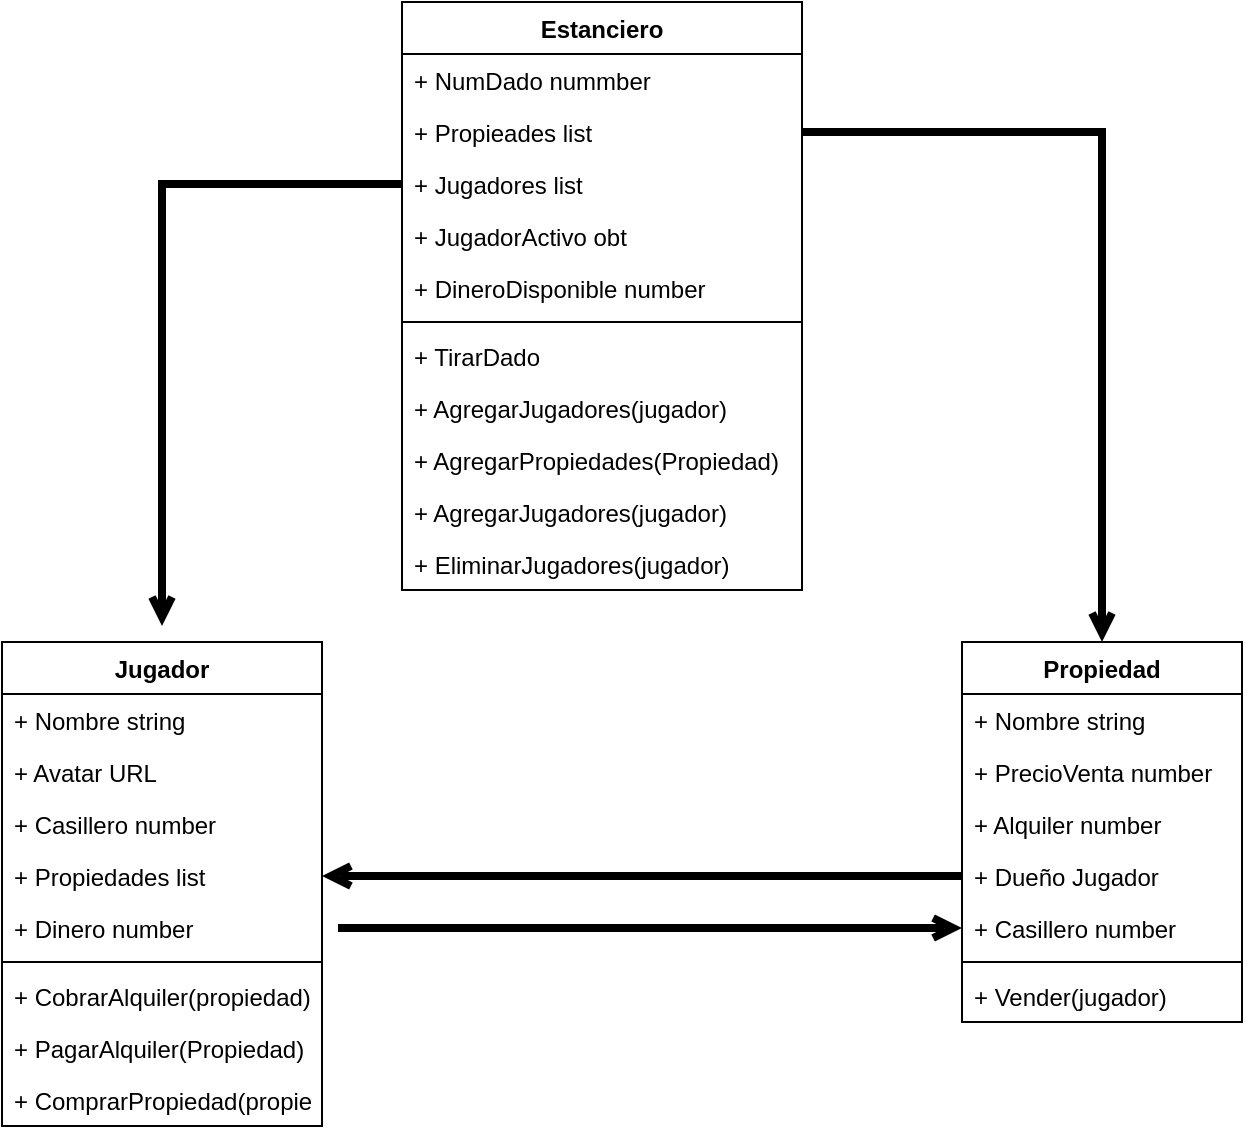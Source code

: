<mxfile version="15.3.5" type="device"><diagram id="_-aAlhzWoyADj2nsPdwX" name="Página-1"><mxGraphModel dx="868" dy="520" grid="1" gridSize="10" guides="1" tooltips="1" connect="1" arrows="1" fold="1" page="1" pageScale="1" pageWidth="1169" pageHeight="827" math="0" shadow="0"><root><mxCell id="0"/><mxCell id="1" parent="0"/><mxCell id="PNF6pKGjjQ2byCbw6IJM-1" value="Jugador" style="swimlane;fontStyle=1;align=center;verticalAlign=top;childLayout=stackLayout;horizontal=1;startSize=26;horizontalStack=0;resizeParent=1;resizeParentMax=0;resizeLast=0;collapsible=1;marginBottom=0;hachureGap=4;pointerEvents=0;" vertex="1" parent="1"><mxGeometry x="200" y="360" width="160" height="242" as="geometry"/></mxCell><mxCell id="PNF6pKGjjQ2byCbw6IJM-2" value="+ Nombre string" style="text;strokeColor=none;fillColor=none;align=left;verticalAlign=top;spacingLeft=4;spacingRight=4;overflow=hidden;rotatable=0;points=[[0,0.5],[1,0.5]];portConstraint=eastwest;" vertex="1" parent="PNF6pKGjjQ2byCbw6IJM-1"><mxGeometry y="26" width="160" height="26" as="geometry"/></mxCell><mxCell id="PNF6pKGjjQ2byCbw6IJM-5" value="+ Avatar URL" style="text;strokeColor=none;fillColor=none;align=left;verticalAlign=top;spacingLeft=4;spacingRight=4;overflow=hidden;rotatable=0;points=[[0,0.5],[1,0.5]];portConstraint=eastwest;" vertex="1" parent="PNF6pKGjjQ2byCbw6IJM-1"><mxGeometry y="52" width="160" height="26" as="geometry"/></mxCell><mxCell id="PNF6pKGjjQ2byCbw6IJM-8" value="+ Casillero number" style="text;strokeColor=none;fillColor=none;align=left;verticalAlign=top;spacingLeft=4;spacingRight=4;overflow=hidden;rotatable=0;points=[[0,0.5],[1,0.5]];portConstraint=eastwest;" vertex="1" parent="PNF6pKGjjQ2byCbw6IJM-1"><mxGeometry y="78" width="160" height="26" as="geometry"/></mxCell><mxCell id="PNF6pKGjjQ2byCbw6IJM-7" value="+ Propiedades list" style="text;strokeColor=none;fillColor=none;align=left;verticalAlign=top;spacingLeft=4;spacingRight=4;overflow=hidden;rotatable=0;points=[[0,0.5],[1,0.5]];portConstraint=eastwest;" vertex="1" parent="PNF6pKGjjQ2byCbw6IJM-1"><mxGeometry y="104" width="160" height="26" as="geometry"/></mxCell><mxCell id="PNF6pKGjjQ2byCbw6IJM-6" value="+ Dinero number" style="text;strokeColor=none;fillColor=none;align=left;verticalAlign=top;spacingLeft=4;spacingRight=4;overflow=hidden;rotatable=0;points=[[0,0.5],[1,0.5]];portConstraint=eastwest;" vertex="1" parent="PNF6pKGjjQ2byCbw6IJM-1"><mxGeometry y="130" width="160" height="26" as="geometry"/></mxCell><mxCell id="PNF6pKGjjQ2byCbw6IJM-3" value="" style="line;strokeWidth=1;fillColor=none;align=left;verticalAlign=middle;spacingTop=-1;spacingLeft=3;spacingRight=3;rotatable=0;labelPosition=right;points=[];portConstraint=eastwest;" vertex="1" parent="PNF6pKGjjQ2byCbw6IJM-1"><mxGeometry y="156" width="160" height="8" as="geometry"/></mxCell><mxCell id="PNF6pKGjjQ2byCbw6IJM-4" value="+ CobrarAlquiler(propiedad)" style="text;strokeColor=none;fillColor=none;align=left;verticalAlign=top;spacingLeft=4;spacingRight=4;overflow=hidden;rotatable=0;points=[[0,0.5],[1,0.5]];portConstraint=eastwest;" vertex="1" parent="PNF6pKGjjQ2byCbw6IJM-1"><mxGeometry y="164" width="160" height="26" as="geometry"/></mxCell><mxCell id="PNF6pKGjjQ2byCbw6IJM-9" value="+ PagarAlquiler(Propiedad)&#10;" style="text;strokeColor=none;fillColor=none;align=left;verticalAlign=top;spacingLeft=4;spacingRight=4;overflow=hidden;rotatable=0;points=[[0,0.5],[1,0.5]];portConstraint=eastwest;" vertex="1" parent="PNF6pKGjjQ2byCbw6IJM-1"><mxGeometry y="190" width="160" height="26" as="geometry"/></mxCell><mxCell id="PNF6pKGjjQ2byCbw6IJM-10" value="+ ComprarPropiedad(propiedad)" style="text;strokeColor=none;fillColor=none;align=left;verticalAlign=top;spacingLeft=4;spacingRight=4;overflow=hidden;rotatable=0;points=[[0,0.5],[1,0.5]];portConstraint=eastwest;" vertex="1" parent="PNF6pKGjjQ2byCbw6IJM-1"><mxGeometry y="216" width="160" height="26" as="geometry"/></mxCell><mxCell id="PNF6pKGjjQ2byCbw6IJM-11" value="Estanciero" style="swimlane;fontStyle=1;childLayout=stackLayout;horizontal=1;startSize=26;fillColor=none;horizontalStack=0;resizeParent=1;resizeParentMax=0;resizeLast=0;collapsible=1;marginBottom=0;hachureGap=4;pointerEvents=0;" vertex="1" parent="1"><mxGeometry x="400" y="40" width="200" height="294" as="geometry"/></mxCell><mxCell id="PNF6pKGjjQ2byCbw6IJM-12" value="+ NumDado nummber" style="text;strokeColor=none;fillColor=none;align=left;verticalAlign=top;spacingLeft=4;spacingRight=4;overflow=hidden;rotatable=0;points=[[0,0.5],[1,0.5]];portConstraint=eastwest;" vertex="1" parent="PNF6pKGjjQ2byCbw6IJM-11"><mxGeometry y="26" width="200" height="26" as="geometry"/></mxCell><mxCell id="PNF6pKGjjQ2byCbw6IJM-13" value="+ Propieades list" style="text;strokeColor=none;fillColor=none;align=left;verticalAlign=top;spacingLeft=4;spacingRight=4;overflow=hidden;rotatable=0;points=[[0,0.5],[1,0.5]];portConstraint=eastwest;" vertex="1" parent="PNF6pKGjjQ2byCbw6IJM-11"><mxGeometry y="52" width="200" height="26" as="geometry"/></mxCell><mxCell id="PNF6pKGjjQ2byCbw6IJM-14" value="+ Jugadores list" style="text;strokeColor=none;fillColor=none;align=left;verticalAlign=top;spacingLeft=4;spacingRight=4;overflow=hidden;rotatable=0;points=[[0,0.5],[1,0.5]];portConstraint=eastwest;" vertex="1" parent="PNF6pKGjjQ2byCbw6IJM-11"><mxGeometry y="78" width="200" height="26" as="geometry"/></mxCell><mxCell id="PNF6pKGjjQ2byCbw6IJM-15" value="+ JugadorActivo obt" style="text;strokeColor=none;fillColor=none;align=left;verticalAlign=top;spacingLeft=4;spacingRight=4;overflow=hidden;rotatable=0;points=[[0,0.5],[1,0.5]];portConstraint=eastwest;" vertex="1" parent="PNF6pKGjjQ2byCbw6IJM-11"><mxGeometry y="104" width="200" height="26" as="geometry"/></mxCell><mxCell id="PNF6pKGjjQ2byCbw6IJM-16" value="+ DineroDisponible number" style="text;strokeColor=none;fillColor=none;align=left;verticalAlign=top;spacingLeft=4;spacingRight=4;overflow=hidden;rotatable=0;points=[[0,0.5],[1,0.5]];portConstraint=eastwest;" vertex="1" parent="PNF6pKGjjQ2byCbw6IJM-11"><mxGeometry y="130" width="200" height="26" as="geometry"/></mxCell><mxCell id="PNF6pKGjjQ2byCbw6IJM-18" value="" style="line;strokeWidth=1;fillColor=none;align=left;verticalAlign=middle;spacingTop=-1;spacingLeft=3;spacingRight=3;rotatable=0;labelPosition=right;points=[];portConstraint=eastwest;hachureGap=4;pointerEvents=0;" vertex="1" parent="PNF6pKGjjQ2byCbw6IJM-11"><mxGeometry y="156" width="200" height="8" as="geometry"/></mxCell><mxCell id="PNF6pKGjjQ2byCbw6IJM-17" value="+ TirarDado" style="text;strokeColor=none;fillColor=none;align=left;verticalAlign=top;spacingLeft=4;spacingRight=4;overflow=hidden;rotatable=0;points=[[0,0.5],[1,0.5]];portConstraint=eastwest;" vertex="1" parent="PNF6pKGjjQ2byCbw6IJM-11"><mxGeometry y="164" width="200" height="26" as="geometry"/></mxCell><mxCell id="PNF6pKGjjQ2byCbw6IJM-19" value="+ AgregarJugadores(jugador)&#10;" style="text;strokeColor=none;fillColor=none;align=left;verticalAlign=top;spacingLeft=4;spacingRight=4;overflow=hidden;rotatable=0;points=[[0,0.5],[1,0.5]];portConstraint=eastwest;" vertex="1" parent="PNF6pKGjjQ2byCbw6IJM-11"><mxGeometry y="190" width="200" height="26" as="geometry"/></mxCell><mxCell id="PNF6pKGjjQ2byCbw6IJM-20" value="+ AgregarPropiedades(Propiedad)" style="text;strokeColor=none;fillColor=none;align=left;verticalAlign=top;spacingLeft=4;spacingRight=4;overflow=hidden;rotatable=0;points=[[0,0.5],[1,0.5]];portConstraint=eastwest;" vertex="1" parent="PNF6pKGjjQ2byCbw6IJM-11"><mxGeometry y="216" width="200" height="26" as="geometry"/></mxCell><mxCell id="PNF6pKGjjQ2byCbw6IJM-21" value="+ AgregarJugadores(jugador)&#10;" style="text;strokeColor=none;fillColor=none;align=left;verticalAlign=top;spacingLeft=4;spacingRight=4;overflow=hidden;rotatable=0;points=[[0,0.5],[1,0.5]];portConstraint=eastwest;" vertex="1" parent="PNF6pKGjjQ2byCbw6IJM-11"><mxGeometry y="242" width="200" height="26" as="geometry"/></mxCell><mxCell id="PNF6pKGjjQ2byCbw6IJM-22" value="+ EliminarJugadores(jugador)" style="text;strokeColor=none;fillColor=none;align=left;verticalAlign=top;spacingLeft=4;spacingRight=4;overflow=hidden;rotatable=0;points=[[0,0.5],[1,0.5]];portConstraint=eastwest;" vertex="1" parent="PNF6pKGjjQ2byCbw6IJM-11"><mxGeometry y="268" width="200" height="26" as="geometry"/></mxCell><mxCell id="PNF6pKGjjQ2byCbw6IJM-23" value="Propiedad" style="swimlane;fontStyle=1;childLayout=stackLayout;horizontal=1;startSize=26;fillColor=none;horizontalStack=0;resizeParent=1;resizeParentMax=0;resizeLast=0;collapsible=1;marginBottom=0;hachureGap=4;pointerEvents=0;" vertex="1" parent="1"><mxGeometry x="680" y="360" width="140" height="190" as="geometry"/></mxCell><mxCell id="PNF6pKGjjQ2byCbw6IJM-24" value="+ Nombre string" style="text;strokeColor=none;fillColor=none;align=left;verticalAlign=top;spacingLeft=4;spacingRight=4;overflow=hidden;rotatable=0;points=[[0,0.5],[1,0.5]];portConstraint=eastwest;" vertex="1" parent="PNF6pKGjjQ2byCbw6IJM-23"><mxGeometry y="26" width="140" height="26" as="geometry"/></mxCell><mxCell id="PNF6pKGjjQ2byCbw6IJM-25" value="+ PrecioVenta number" style="text;strokeColor=none;fillColor=none;align=left;verticalAlign=top;spacingLeft=4;spacingRight=4;overflow=hidden;rotatable=0;points=[[0,0.5],[1,0.5]];portConstraint=eastwest;" vertex="1" parent="PNF6pKGjjQ2byCbw6IJM-23"><mxGeometry y="52" width="140" height="26" as="geometry"/></mxCell><mxCell id="PNF6pKGjjQ2byCbw6IJM-26" value="+ Alquiler number" style="text;strokeColor=none;fillColor=none;align=left;verticalAlign=top;spacingLeft=4;spacingRight=4;overflow=hidden;rotatable=0;points=[[0,0.5],[1,0.5]];portConstraint=eastwest;" vertex="1" parent="PNF6pKGjjQ2byCbw6IJM-23"><mxGeometry y="78" width="140" height="26" as="geometry"/></mxCell><mxCell id="PNF6pKGjjQ2byCbw6IJM-29" value="+ Dueño Jugador" style="text;strokeColor=none;fillColor=none;align=left;verticalAlign=top;spacingLeft=4;spacingRight=4;overflow=hidden;rotatable=0;points=[[0,0.5],[1,0.5]];portConstraint=eastwest;" vertex="1" parent="PNF6pKGjjQ2byCbw6IJM-23"><mxGeometry y="104" width="140" height="26" as="geometry"/></mxCell><mxCell id="PNF6pKGjjQ2byCbw6IJM-30" value="+ Casillero number" style="text;strokeColor=none;fillColor=none;align=left;verticalAlign=top;spacingLeft=4;spacingRight=4;overflow=hidden;rotatable=0;points=[[0,0.5],[1,0.5]];portConstraint=eastwest;" vertex="1" parent="PNF6pKGjjQ2byCbw6IJM-23"><mxGeometry y="130" width="140" height="26" as="geometry"/></mxCell><mxCell id="PNF6pKGjjQ2byCbw6IJM-32" value="" style="line;strokeWidth=1;fillColor=none;align=left;verticalAlign=middle;spacingTop=-1;spacingLeft=3;spacingRight=3;rotatable=0;labelPosition=right;points=[];portConstraint=eastwest;hachureGap=4;pointerEvents=0;" vertex="1" parent="PNF6pKGjjQ2byCbw6IJM-23"><mxGeometry y="156" width="140" height="8" as="geometry"/></mxCell><mxCell id="PNF6pKGjjQ2byCbw6IJM-31" value="+ Vender(jugador)" style="text;strokeColor=none;fillColor=none;align=left;verticalAlign=top;spacingLeft=4;spacingRight=4;overflow=hidden;rotatable=0;points=[[0,0.5],[1,0.5]];portConstraint=eastwest;" vertex="1" parent="PNF6pKGjjQ2byCbw6IJM-23"><mxGeometry y="164" width="140" height="26" as="geometry"/></mxCell><mxCell id="PNF6pKGjjQ2byCbw6IJM-33" style="edgeStyle=none;curved=1;rounded=0;orthogonalLoop=1;jettySize=auto;html=1;entryX=1;entryY=0.5;entryDx=0;entryDy=0;endArrow=open;sourcePerimeterSpacing=8;targetPerimeterSpacing=8;exitX=0;exitY=0.5;exitDx=0;exitDy=0;exitPerimeter=0;strokeWidth=4;" edge="1" parent="1" source="PNF6pKGjjQ2byCbw6IJM-29" target="PNF6pKGjjQ2byCbw6IJM-7"><mxGeometry relative="1" as="geometry"/></mxCell><mxCell id="PNF6pKGjjQ2byCbw6IJM-35" style="edgeStyle=none;curved=1;rounded=0;orthogonalLoop=1;jettySize=auto;html=1;entryX=0;entryY=0.5;entryDx=0;entryDy=0;endArrow=open;sourcePerimeterSpacing=8;targetPerimeterSpacing=8;strokeWidth=4;" edge="1" parent="1" source="PNF6pKGjjQ2byCbw6IJM-6" target="PNF6pKGjjQ2byCbw6IJM-30"><mxGeometry relative="1" as="geometry"/></mxCell><mxCell id="PNF6pKGjjQ2byCbw6IJM-36" style="edgeStyle=orthogonalEdgeStyle;rounded=0;orthogonalLoop=1;jettySize=auto;html=1;endArrow=open;sourcePerimeterSpacing=8;targetPerimeterSpacing=8;strokeWidth=4;exitX=0;exitY=0.5;exitDx=0;exitDy=0;" edge="1" parent="1" source="PNF6pKGjjQ2byCbw6IJM-14" target="PNF6pKGjjQ2byCbw6IJM-1"><mxGeometry relative="1" as="geometry"/></mxCell><mxCell id="PNF6pKGjjQ2byCbw6IJM-37" style="edgeStyle=orthogonalEdgeStyle;rounded=0;orthogonalLoop=1;jettySize=auto;html=1;exitX=1;exitY=0.5;exitDx=0;exitDy=0;entryX=0.5;entryY=0;entryDx=0;entryDy=0;endArrow=open;sourcePerimeterSpacing=8;targetPerimeterSpacing=8;strokeWidth=4;" edge="1" parent="1" source="PNF6pKGjjQ2byCbw6IJM-13" target="PNF6pKGjjQ2byCbw6IJM-23"><mxGeometry relative="1" as="geometry"/></mxCell></root></mxGraphModel></diagram></mxfile>